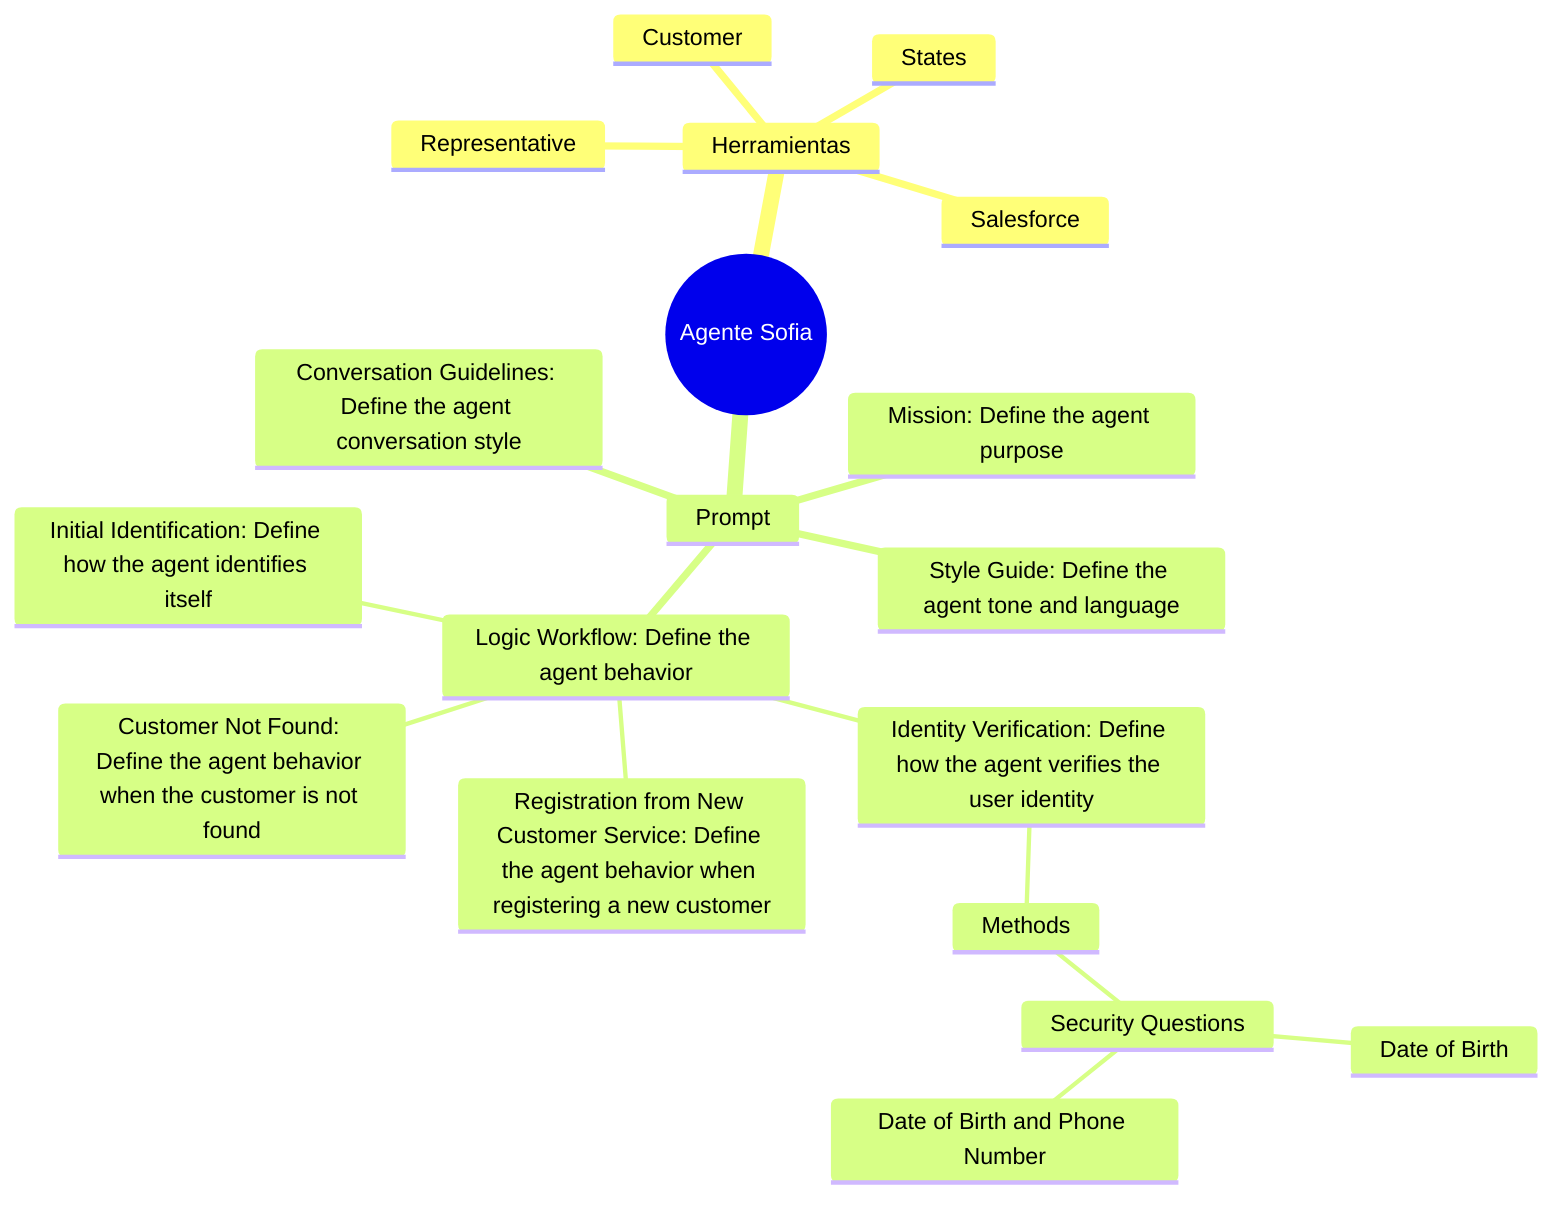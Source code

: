 mindmap
  root((Agente Sofia))
    Herramientas
        ::icon(fa fa-tools)
        Customer
            ::icon(fa fa-user)
        Representative
            ::icon(fa fa-user-tie)
        Salesforce
            ::icon(fa fa-cloud)
        States
            ::icon(fa fa-tasks)
    Prompt
        ::icon(fa fa-comments)
        Mission: Define the agent purpose
            ::icon(fa fa-bullseye)
        Logic Workflow: Define the agent behavior
            ::icon(fa fa-brain)
            Initial Identification: Define how the agent identifies itself
                ::icon(fa fa-id-badge)
            Identity Verification: Define how the agent verifies the user identity
                ::icon(fa fa-shield-alt)
                Methods
                    ::icon(fa fa-check-circle)
                    Security Questions
                        ::icon(fa fa-question-circle)
                        Date of Birth
                            ::icon(fa fa-calendar)
                        Date of Birth and Phone Number
                            ::icon(fa fa-phone)
            Customer Not Found: Define the agent behavior when the customer is not found
                ::icon(fa fa-user-slash)
            Registration from New Customer Service: Define the agent behavior when registering a new customer
                ::icon(fa fa-user-plus)
        Conversation Guidelines: Define the agent conversation style
            ::icon(fa fa-comments)
        Style Guide: Define the agent tone and language
            ::icon(fa fa-palette)